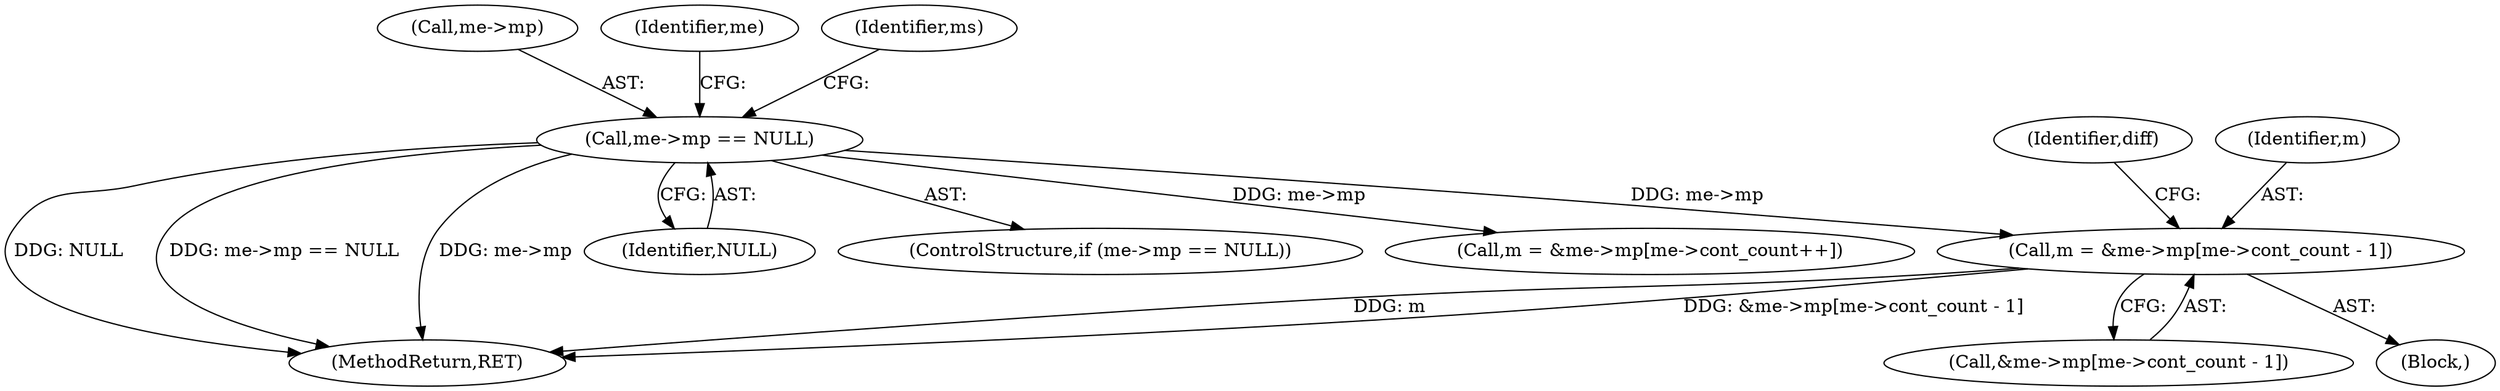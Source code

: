 digraph "0_file_4a284c89d6ef11aca34da65da7d673050a5ea320@array" {
"1000215" [label="(Call,m = &me->mp[me->cont_count - 1])"];
"1000190" [label="(Call,me->mp == NULL)"];
"1000190" [label="(Call,me->mp == NULL)"];
"1000189" [label="(ControlStructure,if (me->mp == NULL))"];
"1000191" [label="(Call,me->mp)"];
"1000217" [label="(Call,&me->mp[me->cont_count - 1])"];
"1000292" [label="(Call,m = &me->mp[me->cont_count++])"];
"1000205" [label="(Identifier,me)"];
"1000215" [label="(Call,m = &me->mp[me->cont_count - 1])"];
"1001534" [label="(MethodReturn,RET)"];
"1000197" [label="(Identifier,ms)"];
"1000228" [label="(Identifier,diff)"];
"1000188" [label="(Block,)"];
"1000216" [label="(Identifier,m)"];
"1000194" [label="(Identifier,NULL)"];
"1000215" -> "1000188"  [label="AST: "];
"1000215" -> "1000217"  [label="CFG: "];
"1000216" -> "1000215"  [label="AST: "];
"1000217" -> "1000215"  [label="AST: "];
"1000228" -> "1000215"  [label="CFG: "];
"1000215" -> "1001534"  [label="DDG: m"];
"1000215" -> "1001534"  [label="DDG: &me->mp[me->cont_count - 1]"];
"1000190" -> "1000215"  [label="DDG: me->mp"];
"1000190" -> "1000189"  [label="AST: "];
"1000190" -> "1000194"  [label="CFG: "];
"1000191" -> "1000190"  [label="AST: "];
"1000194" -> "1000190"  [label="AST: "];
"1000197" -> "1000190"  [label="CFG: "];
"1000205" -> "1000190"  [label="CFG: "];
"1000190" -> "1001534"  [label="DDG: NULL"];
"1000190" -> "1001534"  [label="DDG: me->mp == NULL"];
"1000190" -> "1001534"  [label="DDG: me->mp"];
"1000190" -> "1000292"  [label="DDG: me->mp"];
}
